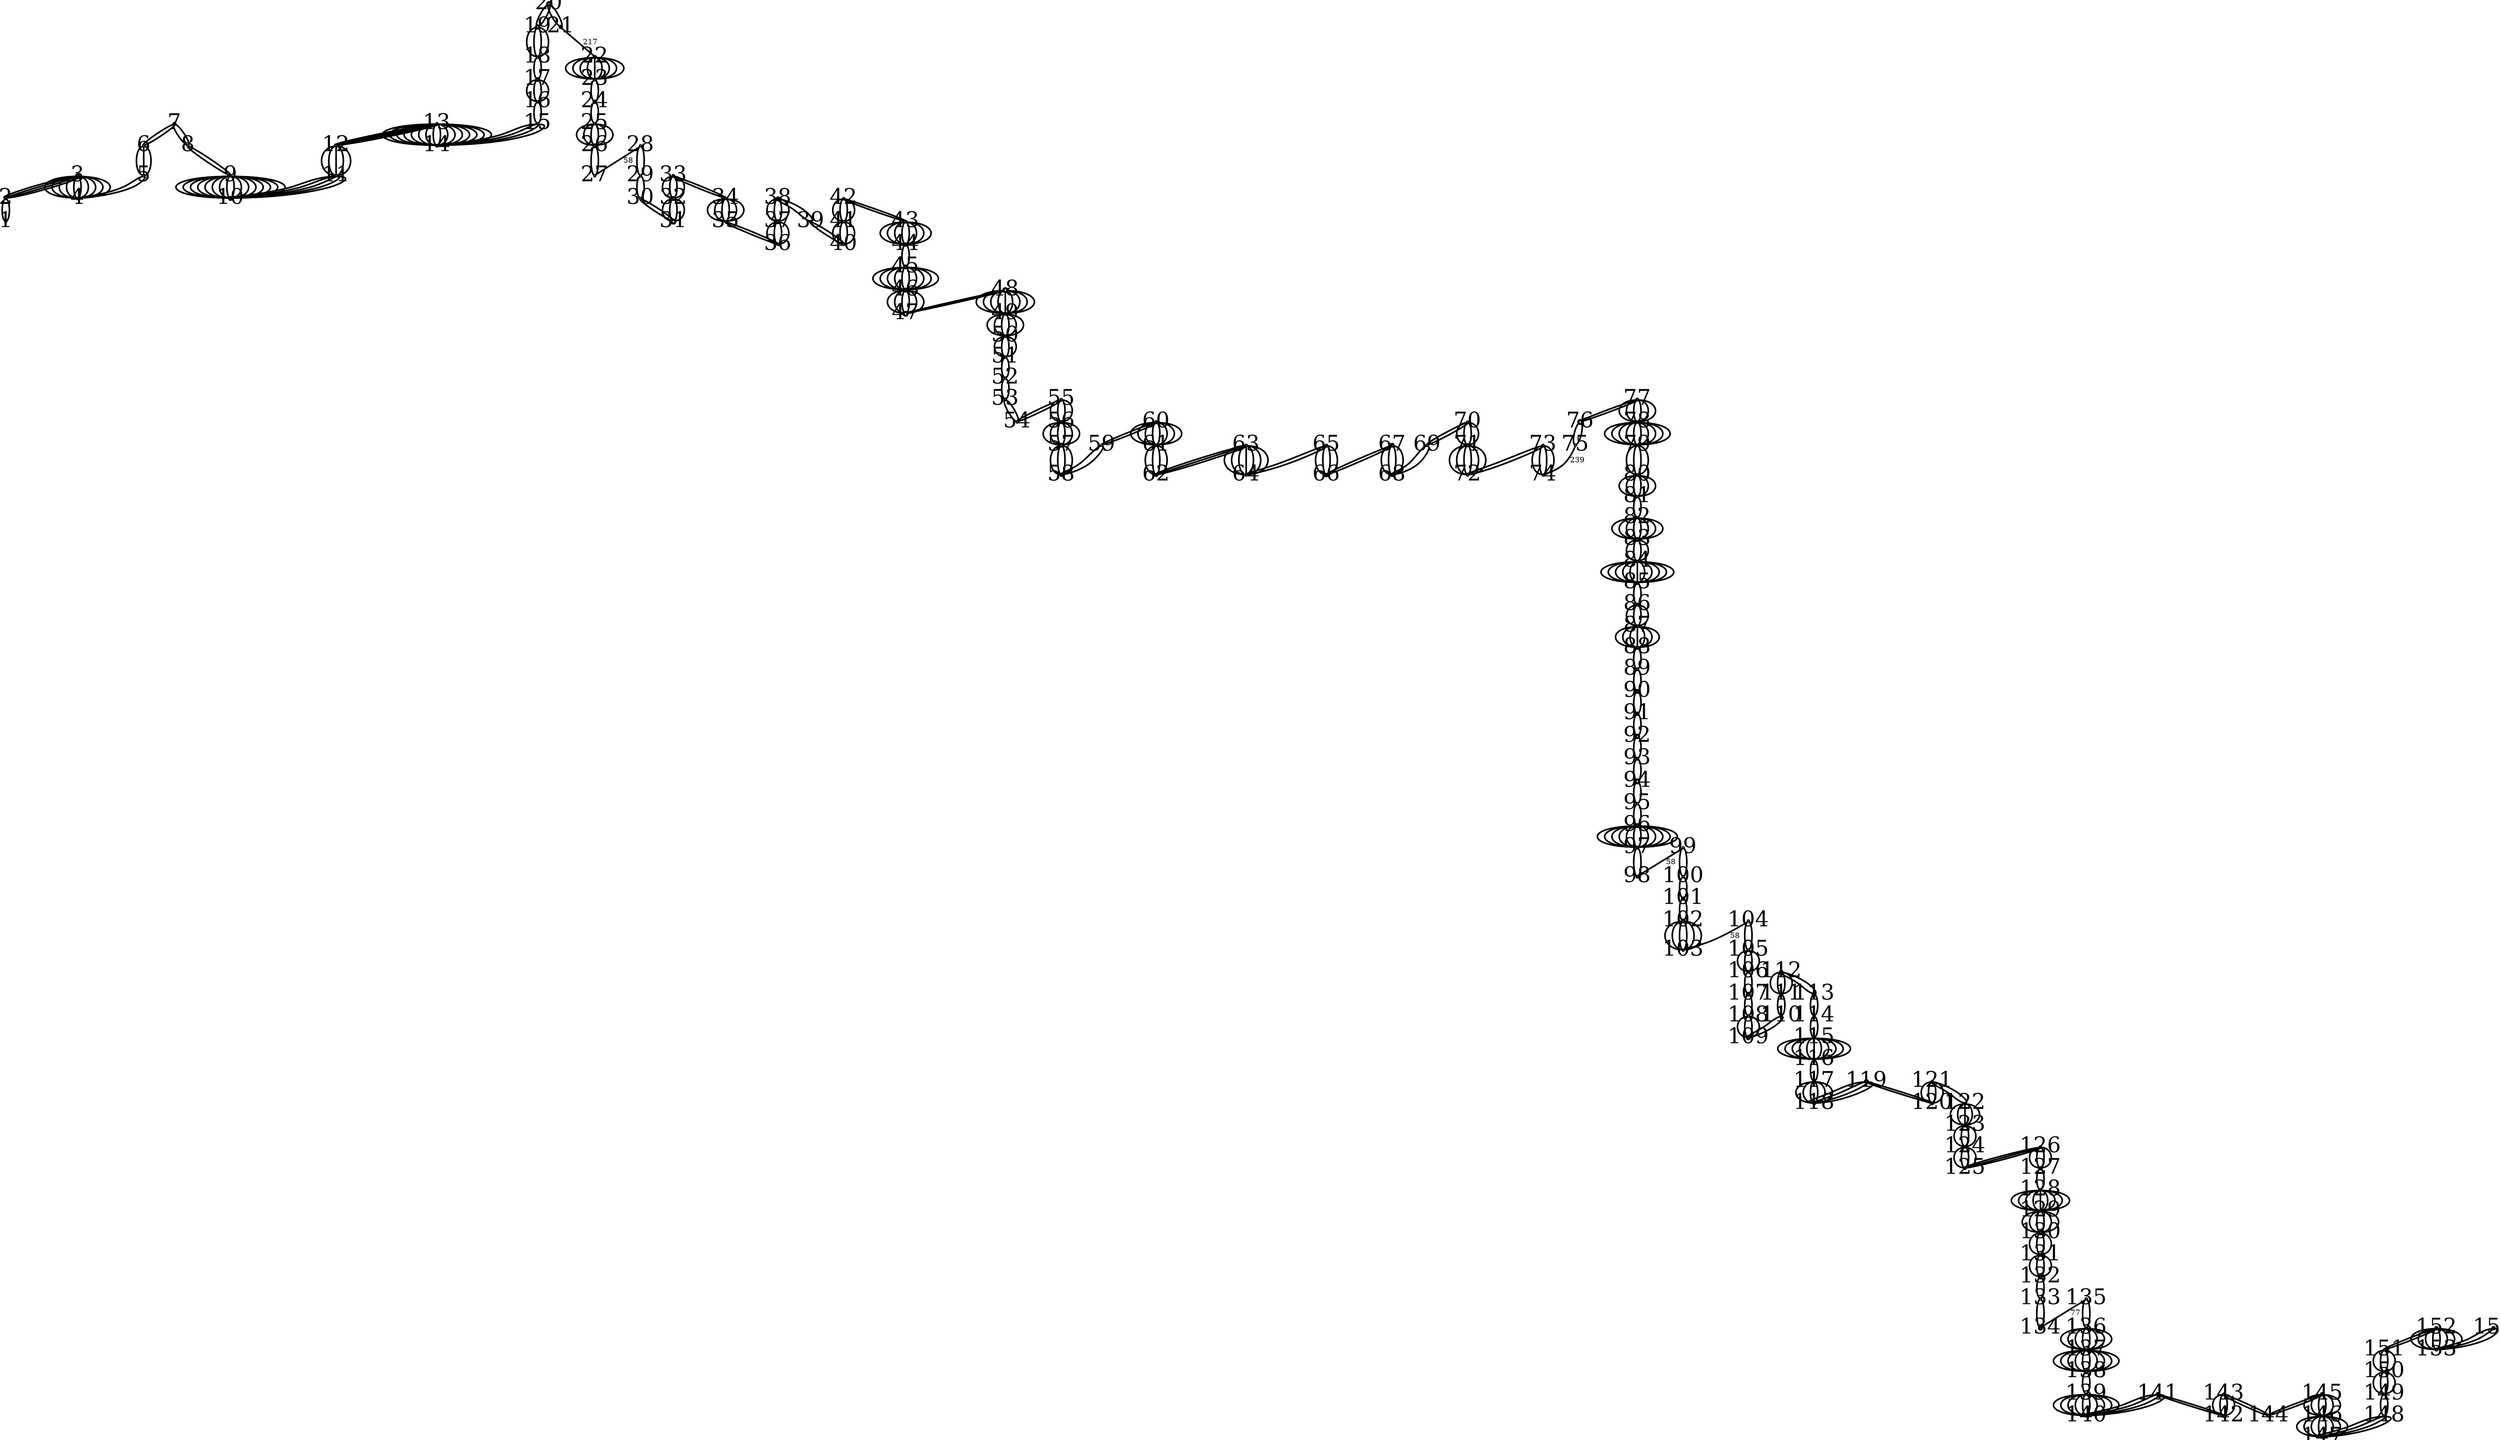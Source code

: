 #java LMPlot ../../../../data/linkage_map/LEPMAP3//05_order_LG1.txt
graph g {
node [fontsize=40,penwidth=4]
edge [penwidth=3]
1[width=0.03333333333333333,height=0.03333333333333333,fixedsize=true]
2[width=0.03333333333333333,height=0.03333333333333333,fixedsize=true]
3[width=0.06666666666666667,height=0.06666666666666667,fixedsize=true]
4[width=0.03333333333333333,height=0.03333333333333333,fixedsize=true]
5[width=0.03333333333333333,height=0.03333333333333333,fixedsize=true]
6[width=0.03333333333333333,height=0.03333333333333333,fixedsize=true]
7[width=0.047140452079103175,height=0.047140452079103175,fixedsize=true]
8[width=0.03333333333333333,height=0.03333333333333333,fixedsize=true]
9[width=0.03333333333333333,height=0.03333333333333333,fixedsize=true]
10[width=0.06666666666666667,height=0.06666666666666667,fixedsize=true]
11[width=0.03333333333333333,height=0.03333333333333333,fixedsize=true]
12[width=0.03333333333333333,height=0.03333333333333333,fixedsize=true]
13[width=0.03333333333333333,height=0.03333333333333333,fixedsize=true]
14[width=0.047140452079103175,height=0.047140452079103175,fixedsize=true]
15[width=0.03333333333333333,height=0.03333333333333333,fixedsize=true]
16[width=0.03333333333333333,height=0.03333333333333333,fixedsize=true]
17[width=0.07453559924999299,height=0.07453559924999299,fixedsize=true]
18[width=0.03333333333333333,height=0.03333333333333333,fixedsize=true]
19[width=0.0816496580927726,height=0.0816496580927726,fixedsize=true]
20[width=0.0816496580927726,height=0.0816496580927726,fixedsize=true]
21[width=0.057735026918962574,height=0.057735026918962574,fixedsize=true]
22[width=0.057735026918962574,height=0.057735026918962574,fixedsize=true]
23[width=0.047140452079103175,height=0.047140452079103175,fixedsize=true]
24[width=0.057735026918962574,height=0.057735026918962574,fixedsize=true]
25[width=0.03333333333333333,height=0.03333333333333333,fixedsize=true]
26[width=0.06666666666666667,height=0.06666666666666667,fixedsize=true]
27[width=0.03333333333333333,height=0.03333333333333333,fixedsize=true]
28[width=0.03333333333333333,height=0.03333333333333333,fixedsize=true]
29[width=0.03333333333333333,height=0.03333333333333333,fixedsize=true]
30[width=0.03333333333333333,height=0.03333333333333333,fixedsize=true]
31[width=0.09428090415820635,height=0.09428090415820635,fixedsize=true]
32[width=0.06666666666666667,height=0.06666666666666667,fixedsize=true]
33[width=0.047140452079103175,height=0.047140452079103175,fixedsize=true]
34[width=0.03333333333333333,height=0.03333333333333333,fixedsize=true]
35[width=0.03333333333333333,height=0.03333333333333333,fixedsize=true]
36[width=0.03333333333333333,height=0.03333333333333333,fixedsize=true]
37[width=0.07453559924999299,height=0.07453559924999299,fixedsize=true]
38[width=0.057735026918962574,height=0.057735026918962574,fixedsize=true]
39[width=0.047140452079103175,height=0.047140452079103175,fixedsize=true]
40[width=0.03333333333333333,height=0.03333333333333333,fixedsize=true]
41[width=0.03333333333333333,height=0.03333333333333333,fixedsize=true]
42[width=0.03333333333333333,height=0.03333333333333333,fixedsize=true]
43[width=0.047140452079103175,height=0.047140452079103175,fixedsize=true]
44[width=0.057735026918962574,height=0.057735026918962574,fixedsize=true]
45[width=0.07453559924999299,height=0.07453559924999299,fixedsize=true]
46[width=0.06666666666666667,height=0.06666666666666667,fixedsize=true]
47[width=0.09428090415820635,height=0.09428090415820635,fixedsize=true]
48[width=0.09428090415820635,height=0.09428090415820635,fixedsize=true]
49[width=0.047140452079103175,height=0.047140452079103175,fixedsize=true]
50[width=0.03333333333333333,height=0.03333333333333333,fixedsize=true]
51[width=0.03333333333333333,height=0.03333333333333333,fixedsize=true]
52[width=0.03333333333333333,height=0.03333333333333333,fixedsize=true]
53[width=0.047140452079103175,height=0.047140452079103175,fixedsize=true]
54[width=0.03333333333333333,height=0.03333333333333333,fixedsize=true]
55[width=0.03333333333333333,height=0.03333333333333333,fixedsize=true]
56[width=0.047140452079103175,height=0.047140452079103175,fixedsize=true]
57[width=0.07453559924999299,height=0.07453559924999299,fixedsize=true]
58[width=0.047140452079103175,height=0.047140452079103175,fixedsize=true]
59[width=0.03333333333333333,height=0.03333333333333333,fixedsize=true]
60[width=0.047140452079103175,height=0.047140452079103175,fixedsize=true]
61[width=0.03333333333333333,height=0.03333333333333333,fixedsize=true]
62[width=0.047140452079103175,height=0.047140452079103175,fixedsize=true]
63[width=0.03333333333333333,height=0.03333333333333333,fixedsize=true]
64[width=0.03333333333333333,height=0.03333333333333333,fixedsize=true]
65[width=0.03333333333333333,height=0.03333333333333333,fixedsize=true]
66[width=0.057735026918962574,height=0.057735026918962574,fixedsize=true]
67[width=0.07453559924999299,height=0.07453559924999299,fixedsize=true]
68[width=0.047140452079103175,height=0.047140452079103175,fixedsize=true]
69[width=0.03333333333333333,height=0.03333333333333333,fixedsize=true]
70[width=0.03333333333333333,height=0.03333333333333333,fixedsize=true]
71[width=0.047140452079103175,height=0.047140452079103175,fixedsize=true]
72[width=0.03333333333333333,height=0.03333333333333333,fixedsize=true]
73[width=0.03333333333333333,height=0.03333333333333333,fixedsize=true]
74[width=0.03333333333333333,height=0.03333333333333333,fixedsize=true]
75[width=0.03333333333333333,height=0.03333333333333333,fixedsize=true]
76[width=0.1,height=0.1,fixedsize=true]
77[width=0.047140452079103175,height=0.047140452079103175,fixedsize=true]
78[width=0.03333333333333333,height=0.03333333333333333,fixedsize=true]
79[width=0.03333333333333333,height=0.03333333333333333,fixedsize=true]
80[width=0.03333333333333333,height=0.03333333333333333,fixedsize=true]
81[width=0.03333333333333333,height=0.03333333333333333,fixedsize=true]
82[width=0.03333333333333333,height=0.03333333333333333,fixedsize=true]
83[width=0.07453559924999299,height=0.07453559924999299,fixedsize=true]
84[width=0.03333333333333333,height=0.03333333333333333,fixedsize=true]
85[width=0.057735026918962574,height=0.057735026918962574,fixedsize=true]
86[width=0.047140452079103175,height=0.047140452079103175,fixedsize=true]
87[width=0.047140452079103175,height=0.047140452079103175,fixedsize=true]
88[width=0.047140452079103175,height=0.047140452079103175,fixedsize=true]
89[width=0.047140452079103175,height=0.047140452079103175,fixedsize=true]
90[width=0.07453559924999299,height=0.07453559924999299,fixedsize=true]
91[width=0.057735026918962574,height=0.057735026918962574,fixedsize=true]
92[width=0.0816496580927726,height=0.0816496580927726,fixedsize=true]
93[width=0.047140452079103175,height=0.047140452079103175,fixedsize=true]
94[width=0.09428090415820635,height=0.09428090415820635,fixedsize=true]
95[width=0.03333333333333333,height=0.03333333333333333,fixedsize=true]
96[width=0.06666666666666667,height=0.06666666666666667,fixedsize=true]
97[width=0.047140452079103175,height=0.047140452079103175,fixedsize=true]
98[width=0.047140452079103175,height=0.047140452079103175,fixedsize=true]
99[width=0.03333333333333333,height=0.03333333333333333,fixedsize=true]
100[width=0.03333333333333333,height=0.03333333333333333,fixedsize=true]
101[width=0.057735026918962574,height=0.057735026918962574,fixedsize=true]
102[width=0.06666666666666667,height=0.06666666666666667,fixedsize=true]
103[width=0.03333333333333333,height=0.03333333333333333,fixedsize=true]
104[width=0.03333333333333333,height=0.03333333333333333,fixedsize=true]
105[width=0.03333333333333333,height=0.03333333333333333,fixedsize=true]
106[width=0.047140452079103175,height=0.047140452079103175,fixedsize=true]
107[width=0.06666666666666667,height=0.06666666666666667,fixedsize=true]
108[width=0.03333333333333333,height=0.03333333333333333,fixedsize=true]
109[width=0.07453559924999299,height=0.07453559924999299,fixedsize=true]
110[width=0.03333333333333333,height=0.03333333333333333,fixedsize=true]
111[width=0.057735026918962574,height=0.057735026918962574,fixedsize=true]
112[width=0.057735026918962574,height=0.057735026918962574,fixedsize=true]
113[width=0.06666666666666667,height=0.06666666666666667,fixedsize=true]
114[width=0.03333333333333333,height=0.03333333333333333,fixedsize=true]
115[width=0.047140452079103175,height=0.047140452079103175,fixedsize=true]
116[width=0.03333333333333333,height=0.03333333333333333,fixedsize=true]
117[width=0.03333333333333333,height=0.03333333333333333,fixedsize=true]
118[width=0.047140452079103175,height=0.047140452079103175,fixedsize=true]
119[width=0.06666666666666667,height=0.06666666666666667,fixedsize=true]
120[width=0.047140452079103175,height=0.047140452079103175,fixedsize=true]
121[width=0.03333333333333333,height=0.03333333333333333,fixedsize=true]
122[width=0.03333333333333333,height=0.03333333333333333,fixedsize=true]
123[width=0.057735026918962574,height=0.057735026918962574,fixedsize=true]
124[width=0.03333333333333333,height=0.03333333333333333,fixedsize=true]
125[width=0.03333333333333333,height=0.03333333333333333,fixedsize=true]
126[width=0.03333333333333333,height=0.03333333333333333,fixedsize=true]
127[width=0.057735026918962574,height=0.057735026918962574,fixedsize=true]
128[width=0.03333333333333333,height=0.03333333333333333,fixedsize=true]
129[width=0.03333333333333333,height=0.03333333333333333,fixedsize=true]
130[width=0.07453559924999299,height=0.07453559924999299,fixedsize=true]
131[width=0.047140452079103175,height=0.047140452079103175,fixedsize=true]
132[width=0.06666666666666667,height=0.06666666666666667,fixedsize=true]
133[width=0.03333333333333333,height=0.03333333333333333,fixedsize=true]
134[width=0.07453559924999299,height=0.07453559924999299,fixedsize=true]
135[width=0.03333333333333333,height=0.03333333333333333,fixedsize=true]
136[width=0.03333333333333333,height=0.03333333333333333,fixedsize=true]
137[width=0.03333333333333333,height=0.03333333333333333,fixedsize=true]
138[width=0.06666666666666667,height=0.06666666666666667,fixedsize=true]
139[width=0.03333333333333333,height=0.03333333333333333,fixedsize=true]
140[width=0.03333333333333333,height=0.03333333333333333,fixedsize=true]
141[width=0.057735026918962574,height=0.057735026918962574,fixedsize=true]
142[width=0.047140452079103175,height=0.047140452079103175,fixedsize=true]
143[width=0.03333333333333333,height=0.03333333333333333,fixedsize=true]
144[width=0.03333333333333333,height=0.03333333333333333,fixedsize=true]
145[width=0.057735026918962574,height=0.057735026918962574,fixedsize=true]
146[width=0.03333333333333333,height=0.03333333333333333,fixedsize=true]
147[width=0.03333333333333333,height=0.03333333333333333,fixedsize=true]
148[width=0.03333333333333333,height=0.03333333333333333,fixedsize=true]
149[width=0.03333333333333333,height=0.03333333333333333,fixedsize=true]
150[width=0.03333333333333333,height=0.03333333333333333,fixedsize=true]
151[width=0.03333333333333333,height=0.03333333333333333,fixedsize=true]
152[width=0.057735026918962574,height=0.057735026918962574,fixedsize=true]
153[width=0.03333333333333333,height=0.03333333333333333,fixedsize=true]
154[width=0.057735026918962574,height=0.057735026918962574,fixedsize=true]
21--22[label=217]
28--27[label=58]
75--74[label=239]
99--98[label=58]
104--103[label=58]
135--134[label=77]
2--1[]
2--1[]
5--4[]
5--4[]
7--6[]
7--6[]
7--8[]
7--8[]
8--9[]
8--9[]
16--15[]
16--15[]
18--17[]
18--17[]
20--19[]
20--19[]
20--21[]
20--21[]
23--24[]
23--24[]
24--25[]
24--25[]
26--27[]
26--27[]
28--29[]
28--29[]
29--30[]
29--30[]
30--31[]
30--31[]
33--34[]
33--34[]
35--36[]
35--36[]
38--39[]
38--39[]
39--40[]
39--40[]
42--43[]
42--43[]
44--45[]
44--45[]
48--47[]
48--47[]
51--52[]
51--52[]
52--53[]
52--53[]
53--54[]
53--54[]
55--54[]
55--54[]
59--58[]
59--58[]
60--59[]
60--59[]
65--64[]
65--64[]
67--66[]
67--66[]
69--68[]
69--68[]
70--69[]
70--69[]
73--72[]
73--72[]
76--75[]
76--75[]
77--76[]
77--76[]
81--82[]
81--82[]
85--86[]
85--86[]
88--89[]
88--89[]
89--90[]
89--90[]
90--91[]
90--91[]
91--92[]
91--92[]
92--93[]
92--93[]
93--94[]
93--94[]
94--95[]
94--95[]
95--96[]
95--96[]
97--98[]
97--98[]
99--100[]
99--100[]
100--101[]
100--101[]
101--102[]
101--102[]
104--105[]
104--105[]
106--107[]
106--107[]
107--108[]
107--108[]
110--109[]
110--109[]
111--110[]
111--110[]
112--113[]
112--113[]
113--114[]
113--114[]
114--115[]
114--115[]
116--117[]
116--117[]
119--120[]
119--120[]
121--122[]
121--122[]
127--128[]
127--128[]
132--133[]
132--133[]
133--134[]
133--134[]
135--136[]
135--136[]
138--139[]
138--139[]
141--142[]
141--142[]
143--144[]
143--144[]
145--144[]
145--144[]
149--148[]
149--148[]
152--151[]
152--151[]
6--5[]
6--5[]
6--5[]
63--62[]
63--62[]
63--62[]
126--125[]
126--125[]
126--125[]
154--153[]
154--153[]
154--153[]
3--2[]
3--2[]
3--2[]
3--2[]
13--12[]
13--12[]
13--12[]
13--12[]
15--14[]
15--14[]
15--14[]
15--14[]
17--16[]
17--16[]
17--16[]
17--16[]
19--18[]
19--18[]
19--18[]
19--18[]
32--31[]
32--31[]
32--31[]
32--31[]
33--32[]
33--32[]
33--32[]
33--32[]
37--36[]
37--36[]
37--36[]
37--36[]
38--37[]
38--37[]
38--37[]
38--37[]
41--40[]
41--40[]
41--40[]
41--40[]
42--41[]
42--41[]
42--41[]
42--41[]
50--51[]
50--51[]
50--51[]
50--51[]
55--56[]
55--56[]
55--56[]
55--56[]
57--58[]
57--58[]
57--58[]
57--58[]
61--62[]
61--62[]
61--62[]
61--62[]
65--66[]
65--66[]
65--66[]
65--66[]
67--68[]
67--68[]
67--68[]
67--68[]
70--71[]
70--71[]
70--71[]
70--71[]
73--74[]
73--74[]
73--74[]
73--74[]
79--80[]
79--80[]
79--80[]
79--80[]
83--84[]
83--84[]
83--84[]
83--84[]
86--87[]
86--87[]
86--87[]
86--87[]
105--106[]
105--106[]
105--106[]
105--106[]
108--109[]
108--109[]
108--109[]
108--109[]
112--111[]
112--111[]
112--111[]
112--111[]
119--118[]
119--118[]
119--118[]
119--118[]
121--120[]
121--120[]
121--120[]
121--120[]
123--124[]
123--124[]
123--124[]
123--124[]
124--125[]
124--125[]
124--125[]
124--125[]
126--127[]
126--127[]
126--127[]
126--127[]
130--131[]
130--131[]
130--131[]
130--131[]
131--132[]
131--132[]
131--132[]
131--132[]
141--140[]
141--140[]
141--140[]
141--140[]
143--142[]
143--142[]
143--142[]
143--142[]
148--147[]
148--147[]
148--147[]
148--147[]
150--149[]
150--149[]
150--149[]
150--149[]
151--150[]
151--150[]
151--150[]
151--150[]
11--10[]
11--10[]
11--10[]
11--10[]
11--10[]
12--11[]
12--11[]
12--11[]
12--11[]
12--11[]
122--123[]
122--123[]
122--123[]
122--123[]
122--123[]
25--26[]
25--26[]
25--26[]
25--26[]
25--26[]
25--26[]
34--35[]
34--35[]
34--35[]
34--35[]
34--35[]
34--35[]
46--47[]
46--47[]
46--47[]
46--47[]
46--47[]
46--47[]
49--50[]
49--50[]
49--50[]
49--50[]
49--50[]
49--50[]
56--57[]
56--57[]
56--57[]
56--57[]
56--57[]
56--57[]
71--72[]
71--72[]
71--72[]
71--72[]
71--72[]
71--72[]
77--78[]
77--78[]
77--78[]
77--78[]
77--78[]
77--78[]
80--81[]
80--81[]
80--81[]
80--81[]
80--81[]
80--81[]
102--103[]
102--103[]
102--103[]
102--103[]
102--103[]
102--103[]
117--118[]
117--118[]
117--118[]
117--118[]
117--118[]
117--118[]
129--130[]
129--130[]
129--130[]
129--130[]
129--130[]
129--130[]
145--146[]
145--146[]
145--146[]
145--146[]
145--146[]
145--146[]
63--64[]
63--64[]
63--64[]
63--64[]
63--64[]
63--64[]
63--64[]
87--88[]
87--88[]
87--88[]
87--88[]
87--88[]
87--88[]
87--88[]
43--44[]
43--44[]
43--44[]
43--44[]
43--44[]
43--44[]
43--44[]
43--44[]
60--61[]
60--61[]
60--61[]
60--61[]
60--61[]
60--61[]
60--61[]
60--61[]
82--83[]
82--83[]
82--83[]
82--83[]
82--83[]
82--83[]
82--83[]
82--83[]
136--137[]
136--137[]
136--137[]
136--137[]
136--137[]
136--137[]
136--137[]
136--137[]
146--147[]
146--147[]
146--147[]
146--147[]
146--147[]
146--147[]
146--147[]
146--147[]
152--153[]
152--153[]
152--153[]
152--153[]
152--153[]
152--153[]
152--153[]
152--153[]
22--23[]
22--23[]
22--23[]
22--23[]
22--23[]
22--23[]
22--23[]
22--23[]
22--23[]
48--49[]
48--49[]
48--49[]
48--49[]
48--49[]
48--49[]
48--49[]
48--49[]
48--49[]
128--129[]
128--129[]
128--129[]
128--129[]
128--129[]
128--129[]
128--129[]
128--129[]
128--129[]
3--4[]
3--4[]
3--4[]
3--4[]
3--4[]
3--4[]
3--4[]
3--4[]
3--4[]
3--4[]
45--46[]
45--46[]
45--46[]
45--46[]
45--46[]
45--46[]
45--46[]
45--46[]
45--46[]
45--46[]
78--79[]
78--79[]
78--79[]
78--79[]
78--79[]
78--79[]
78--79[]
78--79[]
78--79[]
78--79[]
137--138[]
137--138[]
137--138[]
137--138[]
137--138[]
137--138[]
137--138[]
137--138[]
137--138[]
137--138[]
139--140[]
139--140[]
139--140[]
139--140[]
139--140[]
139--140[]
139--140[]
139--140[]
139--140[]
139--140[]
84--85[]
84--85[]
84--85[]
84--85[]
84--85[]
84--85[]
84--85[]
84--85[]
84--85[]
84--85[]
84--85[]
115--116[]
115--116[]
115--116[]
115--116[]
115--116[]
115--116[]
115--116[]
115--116[]
115--116[]
115--116[]
115--116[]
96--97[]
96--97[]
96--97[]
96--97[]
96--97[]
96--97[]
96--97[]
96--97[]
96--97[]
96--97[]
96--97[]
96--97[]
9--10[]
9--10[]
9--10[]
9--10[]
9--10[]
9--10[]
9--10[]
9--10[]
9--10[]
9--10[]
9--10[]
9--10[]
9--10[]
9--10[]
9--10[]
9--10[]
13--14[]
13--14[]
13--14[]
13--14[]
13--14[]
13--14[]
13--14[]
13--14[]
13--14[]
13--14[]
13--14[]
13--14[]
13--14[]
13--14[]
13--14[]
13--14[]
}
